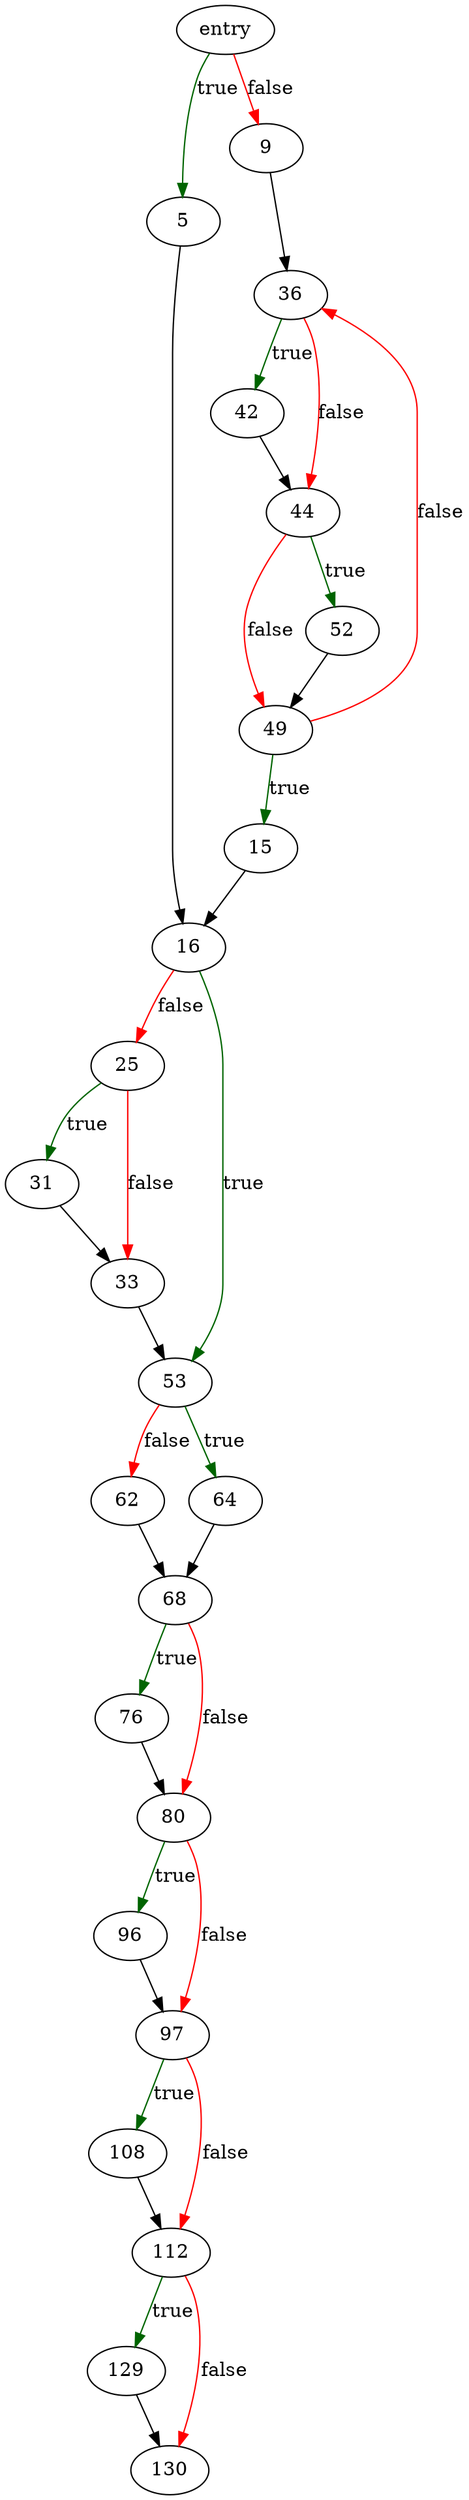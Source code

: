 digraph "readtokens0" {
	// Node definitions.
	2 [label=entry];
	5;
	9;
	15;
	16;
	25;
	31;
	33;
	36;
	42;
	44;
	49;
	52;
	53;
	62;
	64;
	68;
	76;
	80;
	96;
	97;
	108;
	112;
	129;
	130;

	// Edge definitions.
	2 -> 5 [
		color=darkgreen
		label=true
	];
	2 -> 9 [
		color=red
		label=false
	];
	5 -> 16;
	9 -> 36;
	15 -> 16;
	16 -> 25 [
		color=red
		label=false
	];
	16 -> 53 [
		color=darkgreen
		label=true
	];
	25 -> 31 [
		color=darkgreen
		label=true
	];
	25 -> 33 [
		color=red
		label=false
	];
	31 -> 33;
	33 -> 53;
	36 -> 42 [
		color=darkgreen
		label=true
	];
	36 -> 44 [
		color=red
		label=false
	];
	42 -> 44;
	44 -> 49 [
		color=red
		label=false
	];
	44 -> 52 [
		color=darkgreen
		label=true
	];
	49 -> 15 [
		color=darkgreen
		label=true
	];
	49 -> 36 [
		color=red
		label=false
	];
	52 -> 49;
	53 -> 62 [
		color=red
		label=false
	];
	53 -> 64 [
		color=darkgreen
		label=true
	];
	62 -> 68;
	64 -> 68;
	68 -> 76 [
		color=darkgreen
		label=true
	];
	68 -> 80 [
		color=red
		label=false
	];
	76 -> 80;
	80 -> 96 [
		color=darkgreen
		label=true
	];
	80 -> 97 [
		color=red
		label=false
	];
	96 -> 97;
	97 -> 108 [
		color=darkgreen
		label=true
	];
	97 -> 112 [
		color=red
		label=false
	];
	108 -> 112;
	112 -> 129 [
		color=darkgreen
		label=true
	];
	112 -> 130 [
		color=red
		label=false
	];
	129 -> 130;
}
